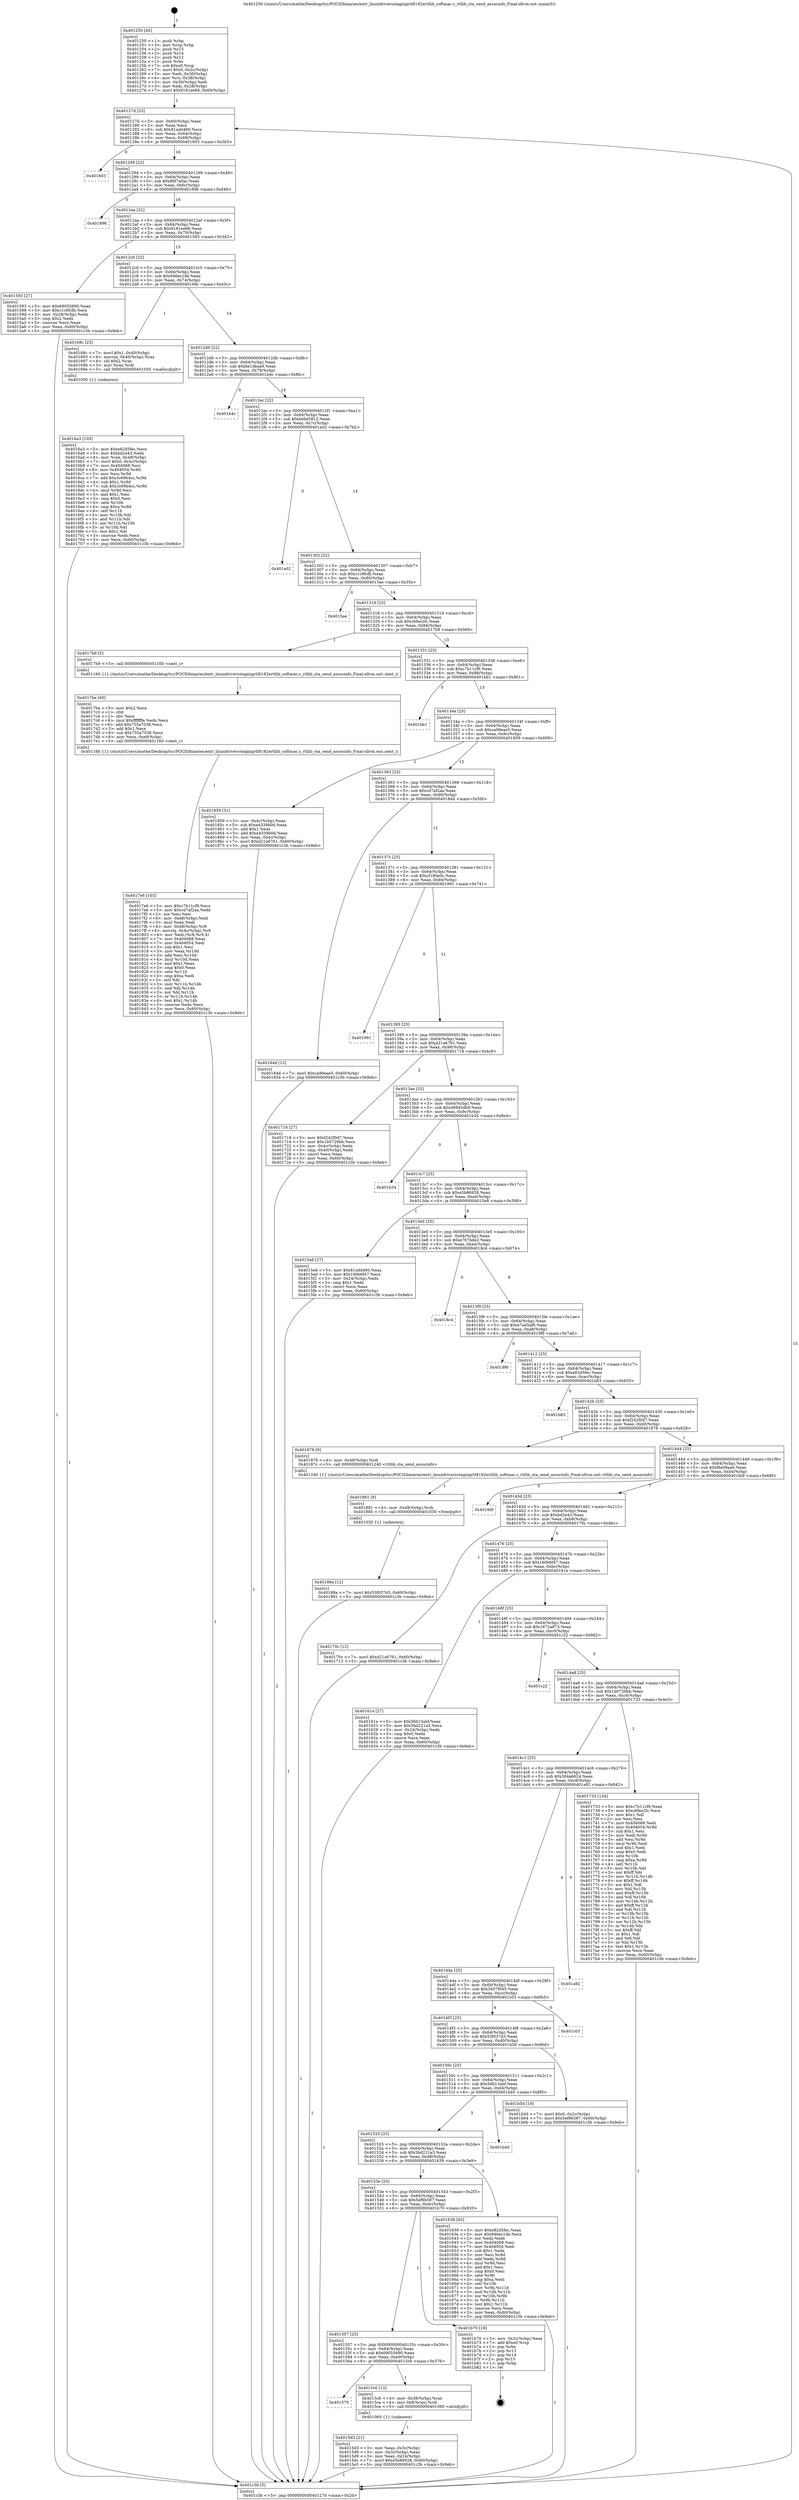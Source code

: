digraph "0x401250" {
  label = "0x401250 (/mnt/c/Users/mathe/Desktop/tcc/POCII/binaries/extr_linuxdriversstagingrtl8192ertllib_softmac.c_rtllib_sta_send_associnfo_Final-ollvm.out::main(0))"
  labelloc = "t"
  node[shape=record]

  Entry [label="",width=0.3,height=0.3,shape=circle,fillcolor=black,style=filled]
  "0x40127d" [label="{
     0x40127d [23]\l
     | [instrs]\l
     &nbsp;&nbsp;0x40127d \<+3\>: mov -0x60(%rbp),%eax\l
     &nbsp;&nbsp;0x401280 \<+2\>: mov %eax,%ecx\l
     &nbsp;&nbsp;0x401282 \<+6\>: sub $0x81add460,%ecx\l
     &nbsp;&nbsp;0x401288 \<+3\>: mov %eax,-0x64(%rbp)\l
     &nbsp;&nbsp;0x40128b \<+3\>: mov %ecx,-0x68(%rbp)\l
     &nbsp;&nbsp;0x40128e \<+6\>: je 0000000000401603 \<main+0x3b3\>\l
  }"]
  "0x401603" [label="{
     0x401603\l
  }", style=dashed]
  "0x401294" [label="{
     0x401294 [22]\l
     | [instrs]\l
     &nbsp;&nbsp;0x401294 \<+5\>: jmp 0000000000401299 \<main+0x49\>\l
     &nbsp;&nbsp;0x401299 \<+3\>: mov -0x64(%rbp),%eax\l
     &nbsp;&nbsp;0x40129c \<+5\>: sub $0x8fd7a0ac,%eax\l
     &nbsp;&nbsp;0x4012a1 \<+3\>: mov %eax,-0x6c(%rbp)\l
     &nbsp;&nbsp;0x4012a4 \<+6\>: je 0000000000401896 \<main+0x646\>\l
  }"]
  Exit [label="",width=0.3,height=0.3,shape=circle,fillcolor=black,style=filled,peripheries=2]
  "0x401896" [label="{
     0x401896\l
  }", style=dashed]
  "0x4012aa" [label="{
     0x4012aa [22]\l
     | [instrs]\l
     &nbsp;&nbsp;0x4012aa \<+5\>: jmp 00000000004012af \<main+0x5f\>\l
     &nbsp;&nbsp;0x4012af \<+3\>: mov -0x64(%rbp),%eax\l
     &nbsp;&nbsp;0x4012b2 \<+5\>: sub $0x9181ee68,%eax\l
     &nbsp;&nbsp;0x4012b7 \<+3\>: mov %eax,-0x70(%rbp)\l
     &nbsp;&nbsp;0x4012ba \<+6\>: je 0000000000401593 \<main+0x343\>\l
  }"]
  "0x40188a" [label="{
     0x40188a [12]\l
     | [instrs]\l
     &nbsp;&nbsp;0x40188a \<+7\>: movl $0x53f037d3,-0x60(%rbp)\l
     &nbsp;&nbsp;0x401891 \<+5\>: jmp 0000000000401c3b \<main+0x9eb\>\l
  }"]
  "0x401593" [label="{
     0x401593 [27]\l
     | [instrs]\l
     &nbsp;&nbsp;0x401593 \<+5\>: mov $0x69055690,%eax\l
     &nbsp;&nbsp;0x401598 \<+5\>: mov $0xc1c9fcfb,%ecx\l
     &nbsp;&nbsp;0x40159d \<+3\>: mov -0x28(%rbp),%edx\l
     &nbsp;&nbsp;0x4015a0 \<+3\>: cmp $0x2,%edx\l
     &nbsp;&nbsp;0x4015a3 \<+3\>: cmovne %ecx,%eax\l
     &nbsp;&nbsp;0x4015a6 \<+3\>: mov %eax,-0x60(%rbp)\l
     &nbsp;&nbsp;0x4015a9 \<+5\>: jmp 0000000000401c3b \<main+0x9eb\>\l
  }"]
  "0x4012c0" [label="{
     0x4012c0 [22]\l
     | [instrs]\l
     &nbsp;&nbsp;0x4012c0 \<+5\>: jmp 00000000004012c5 \<main+0x75\>\l
     &nbsp;&nbsp;0x4012c5 \<+3\>: mov -0x64(%rbp),%eax\l
     &nbsp;&nbsp;0x4012c8 \<+5\>: sub $0x946ec1de,%eax\l
     &nbsp;&nbsp;0x4012cd \<+3\>: mov %eax,-0x74(%rbp)\l
     &nbsp;&nbsp;0x4012d0 \<+6\>: je 000000000040168c \<main+0x43c\>\l
  }"]
  "0x401c3b" [label="{
     0x401c3b [5]\l
     | [instrs]\l
     &nbsp;&nbsp;0x401c3b \<+5\>: jmp 000000000040127d \<main+0x2d\>\l
  }"]
  "0x401250" [label="{
     0x401250 [45]\l
     | [instrs]\l
     &nbsp;&nbsp;0x401250 \<+1\>: push %rbp\l
     &nbsp;&nbsp;0x401251 \<+3\>: mov %rsp,%rbp\l
     &nbsp;&nbsp;0x401254 \<+2\>: push %r15\l
     &nbsp;&nbsp;0x401256 \<+2\>: push %r14\l
     &nbsp;&nbsp;0x401258 \<+2\>: push %r12\l
     &nbsp;&nbsp;0x40125a \<+1\>: push %rbx\l
     &nbsp;&nbsp;0x40125b \<+7\>: sub $0xe0,%rsp\l
     &nbsp;&nbsp;0x401262 \<+7\>: movl $0x0,-0x2c(%rbp)\l
     &nbsp;&nbsp;0x401269 \<+3\>: mov %edi,-0x30(%rbp)\l
     &nbsp;&nbsp;0x40126c \<+4\>: mov %rsi,-0x38(%rbp)\l
     &nbsp;&nbsp;0x401270 \<+3\>: mov -0x30(%rbp),%edi\l
     &nbsp;&nbsp;0x401273 \<+3\>: mov %edi,-0x28(%rbp)\l
     &nbsp;&nbsp;0x401276 \<+7\>: movl $0x9181ee68,-0x60(%rbp)\l
  }"]
  "0x401881" [label="{
     0x401881 [9]\l
     | [instrs]\l
     &nbsp;&nbsp;0x401881 \<+4\>: mov -0x48(%rbp),%rdi\l
     &nbsp;&nbsp;0x401885 \<+5\>: call 0000000000401030 \<free@plt\>\l
     | [calls]\l
     &nbsp;&nbsp;0x401030 \{1\} (unknown)\l
  }"]
  "0x40168c" [label="{
     0x40168c [23]\l
     | [instrs]\l
     &nbsp;&nbsp;0x40168c \<+7\>: movl $0x1,-0x40(%rbp)\l
     &nbsp;&nbsp;0x401693 \<+4\>: movslq -0x40(%rbp),%rax\l
     &nbsp;&nbsp;0x401697 \<+4\>: shl $0x2,%rax\l
     &nbsp;&nbsp;0x40169b \<+3\>: mov %rax,%rdi\l
     &nbsp;&nbsp;0x40169e \<+5\>: call 0000000000401050 \<malloc@plt\>\l
     | [calls]\l
     &nbsp;&nbsp;0x401050 \{1\} (unknown)\l
  }"]
  "0x4012d6" [label="{
     0x4012d6 [22]\l
     | [instrs]\l
     &nbsp;&nbsp;0x4012d6 \<+5\>: jmp 00000000004012db \<main+0x8b\>\l
     &nbsp;&nbsp;0x4012db \<+3\>: mov -0x64(%rbp),%eax\l
     &nbsp;&nbsp;0x4012de \<+5\>: sub $0xbe1dbaa9,%eax\l
     &nbsp;&nbsp;0x4012e3 \<+3\>: mov %eax,-0x78(%rbp)\l
     &nbsp;&nbsp;0x4012e6 \<+6\>: je 0000000000401b4c \<main+0x8fc\>\l
  }"]
  "0x4017e6" [label="{
     0x4017e6 [103]\l
     | [instrs]\l
     &nbsp;&nbsp;0x4017e6 \<+5\>: mov $0xc7b11cf9,%ecx\l
     &nbsp;&nbsp;0x4017eb \<+5\>: mov $0xcd7af2aa,%edx\l
     &nbsp;&nbsp;0x4017f0 \<+2\>: xor %esi,%esi\l
     &nbsp;&nbsp;0x4017f2 \<+6\>: mov -0xe8(%rbp),%edi\l
     &nbsp;&nbsp;0x4017f8 \<+3\>: imul %eax,%edi\l
     &nbsp;&nbsp;0x4017fb \<+4\>: mov -0x48(%rbp),%r8\l
     &nbsp;&nbsp;0x4017ff \<+4\>: movslq -0x4c(%rbp),%r9\l
     &nbsp;&nbsp;0x401803 \<+4\>: mov %edi,(%r8,%r9,4)\l
     &nbsp;&nbsp;0x401807 \<+7\>: mov 0x404068,%eax\l
     &nbsp;&nbsp;0x40180e \<+7\>: mov 0x404054,%edi\l
     &nbsp;&nbsp;0x401815 \<+3\>: sub $0x1,%esi\l
     &nbsp;&nbsp;0x401818 \<+3\>: mov %eax,%r10d\l
     &nbsp;&nbsp;0x40181b \<+3\>: add %esi,%r10d\l
     &nbsp;&nbsp;0x40181e \<+4\>: imul %r10d,%eax\l
     &nbsp;&nbsp;0x401822 \<+3\>: and $0x1,%eax\l
     &nbsp;&nbsp;0x401825 \<+3\>: cmp $0x0,%eax\l
     &nbsp;&nbsp;0x401828 \<+4\>: sete %r11b\l
     &nbsp;&nbsp;0x40182c \<+3\>: cmp $0xa,%edi\l
     &nbsp;&nbsp;0x40182f \<+3\>: setl %bl\l
     &nbsp;&nbsp;0x401832 \<+3\>: mov %r11b,%r14b\l
     &nbsp;&nbsp;0x401835 \<+3\>: and %bl,%r14b\l
     &nbsp;&nbsp;0x401838 \<+3\>: xor %bl,%r11b\l
     &nbsp;&nbsp;0x40183b \<+3\>: or %r11b,%r14b\l
     &nbsp;&nbsp;0x40183e \<+4\>: test $0x1,%r14b\l
     &nbsp;&nbsp;0x401842 \<+3\>: cmovne %edx,%ecx\l
     &nbsp;&nbsp;0x401845 \<+3\>: mov %ecx,-0x60(%rbp)\l
     &nbsp;&nbsp;0x401848 \<+5\>: jmp 0000000000401c3b \<main+0x9eb\>\l
  }"]
  "0x401b4c" [label="{
     0x401b4c\l
  }", style=dashed]
  "0x4012ec" [label="{
     0x4012ec [22]\l
     | [instrs]\l
     &nbsp;&nbsp;0x4012ec \<+5\>: jmp 00000000004012f1 \<main+0xa1\>\l
     &nbsp;&nbsp;0x4012f1 \<+3\>: mov -0x64(%rbp),%eax\l
     &nbsp;&nbsp;0x4012f4 \<+5\>: sub $0xbebd5812,%eax\l
     &nbsp;&nbsp;0x4012f9 \<+3\>: mov %eax,-0x7c(%rbp)\l
     &nbsp;&nbsp;0x4012fc \<+6\>: je 0000000000401a02 \<main+0x7b2\>\l
  }"]
  "0x4017be" [label="{
     0x4017be [40]\l
     | [instrs]\l
     &nbsp;&nbsp;0x4017be \<+5\>: mov $0x2,%ecx\l
     &nbsp;&nbsp;0x4017c3 \<+1\>: cltd\l
     &nbsp;&nbsp;0x4017c4 \<+2\>: idiv %ecx\l
     &nbsp;&nbsp;0x4017c6 \<+6\>: imul $0xfffffffe,%edx,%ecx\l
     &nbsp;&nbsp;0x4017cc \<+6\>: add $0x755a7038,%ecx\l
     &nbsp;&nbsp;0x4017d2 \<+3\>: add $0x1,%ecx\l
     &nbsp;&nbsp;0x4017d5 \<+6\>: sub $0x755a7038,%ecx\l
     &nbsp;&nbsp;0x4017db \<+6\>: mov %ecx,-0xe8(%rbp)\l
     &nbsp;&nbsp;0x4017e1 \<+5\>: call 0000000000401160 \<next_i\>\l
     | [calls]\l
     &nbsp;&nbsp;0x401160 \{1\} (/mnt/c/Users/mathe/Desktop/tcc/POCII/binaries/extr_linuxdriversstagingrtl8192ertllib_softmac.c_rtllib_sta_send_associnfo_Final-ollvm.out::next_i)\l
  }"]
  "0x401a02" [label="{
     0x401a02\l
  }", style=dashed]
  "0x401302" [label="{
     0x401302 [22]\l
     | [instrs]\l
     &nbsp;&nbsp;0x401302 \<+5\>: jmp 0000000000401307 \<main+0xb7\>\l
     &nbsp;&nbsp;0x401307 \<+3\>: mov -0x64(%rbp),%eax\l
     &nbsp;&nbsp;0x40130a \<+5\>: sub $0xc1c9fcfb,%eax\l
     &nbsp;&nbsp;0x40130f \<+3\>: mov %eax,-0x80(%rbp)\l
     &nbsp;&nbsp;0x401312 \<+6\>: je 00000000004015ae \<main+0x35e\>\l
  }"]
  "0x4016a3" [label="{
     0x4016a3 [105]\l
     | [instrs]\l
     &nbsp;&nbsp;0x4016a3 \<+5\>: mov $0xe82d5fec,%ecx\l
     &nbsp;&nbsp;0x4016a8 \<+5\>: mov $0xbd2e43,%edx\l
     &nbsp;&nbsp;0x4016ad \<+4\>: mov %rax,-0x48(%rbp)\l
     &nbsp;&nbsp;0x4016b1 \<+7\>: movl $0x0,-0x4c(%rbp)\l
     &nbsp;&nbsp;0x4016b8 \<+7\>: mov 0x404068,%esi\l
     &nbsp;&nbsp;0x4016bf \<+8\>: mov 0x404054,%r8d\l
     &nbsp;&nbsp;0x4016c7 \<+3\>: mov %esi,%r9d\l
     &nbsp;&nbsp;0x4016ca \<+7\>: add $0x3c69b4cc,%r9d\l
     &nbsp;&nbsp;0x4016d1 \<+4\>: sub $0x1,%r9d\l
     &nbsp;&nbsp;0x4016d5 \<+7\>: sub $0x3c69b4cc,%r9d\l
     &nbsp;&nbsp;0x4016dc \<+4\>: imul %r9d,%esi\l
     &nbsp;&nbsp;0x4016e0 \<+3\>: and $0x1,%esi\l
     &nbsp;&nbsp;0x4016e3 \<+3\>: cmp $0x0,%esi\l
     &nbsp;&nbsp;0x4016e6 \<+4\>: sete %r10b\l
     &nbsp;&nbsp;0x4016ea \<+4\>: cmp $0xa,%r8d\l
     &nbsp;&nbsp;0x4016ee \<+4\>: setl %r11b\l
     &nbsp;&nbsp;0x4016f2 \<+3\>: mov %r10b,%bl\l
     &nbsp;&nbsp;0x4016f5 \<+3\>: and %r11b,%bl\l
     &nbsp;&nbsp;0x4016f8 \<+3\>: xor %r11b,%r10b\l
     &nbsp;&nbsp;0x4016fb \<+3\>: or %r10b,%bl\l
     &nbsp;&nbsp;0x4016fe \<+3\>: test $0x1,%bl\l
     &nbsp;&nbsp;0x401701 \<+3\>: cmovne %edx,%ecx\l
     &nbsp;&nbsp;0x401704 \<+3\>: mov %ecx,-0x60(%rbp)\l
     &nbsp;&nbsp;0x401707 \<+5\>: jmp 0000000000401c3b \<main+0x9eb\>\l
  }"]
  "0x4015ae" [label="{
     0x4015ae\l
  }", style=dashed]
  "0x401318" [label="{
     0x401318 [25]\l
     | [instrs]\l
     &nbsp;&nbsp;0x401318 \<+5\>: jmp 000000000040131d \<main+0xcd\>\l
     &nbsp;&nbsp;0x40131d \<+3\>: mov -0x64(%rbp),%eax\l
     &nbsp;&nbsp;0x401320 \<+5\>: sub $0xc6fee2fc,%eax\l
     &nbsp;&nbsp;0x401325 \<+6\>: mov %eax,-0x84(%rbp)\l
     &nbsp;&nbsp;0x40132b \<+6\>: je 00000000004017b9 \<main+0x569\>\l
  }"]
  "0x4015d3" [label="{
     0x4015d3 [21]\l
     | [instrs]\l
     &nbsp;&nbsp;0x4015d3 \<+3\>: mov %eax,-0x3c(%rbp)\l
     &nbsp;&nbsp;0x4015d6 \<+3\>: mov -0x3c(%rbp),%eax\l
     &nbsp;&nbsp;0x4015d9 \<+3\>: mov %eax,-0x24(%rbp)\l
     &nbsp;&nbsp;0x4015dc \<+7\>: movl $0xe5b86928,-0x60(%rbp)\l
     &nbsp;&nbsp;0x4015e3 \<+5\>: jmp 0000000000401c3b \<main+0x9eb\>\l
  }"]
  "0x4017b9" [label="{
     0x4017b9 [5]\l
     | [instrs]\l
     &nbsp;&nbsp;0x4017b9 \<+5\>: call 0000000000401160 \<next_i\>\l
     | [calls]\l
     &nbsp;&nbsp;0x401160 \{1\} (/mnt/c/Users/mathe/Desktop/tcc/POCII/binaries/extr_linuxdriversstagingrtl8192ertllib_softmac.c_rtllib_sta_send_associnfo_Final-ollvm.out::next_i)\l
  }"]
  "0x401331" [label="{
     0x401331 [25]\l
     | [instrs]\l
     &nbsp;&nbsp;0x401331 \<+5\>: jmp 0000000000401336 \<main+0xe6\>\l
     &nbsp;&nbsp;0x401336 \<+3\>: mov -0x64(%rbp),%eax\l
     &nbsp;&nbsp;0x401339 \<+5\>: sub $0xc7b11cf9,%eax\l
     &nbsp;&nbsp;0x40133e \<+6\>: mov %eax,-0x88(%rbp)\l
     &nbsp;&nbsp;0x401344 \<+6\>: je 0000000000401bb1 \<main+0x961\>\l
  }"]
  "0x401570" [label="{
     0x401570\l
  }", style=dashed]
  "0x401bb1" [label="{
     0x401bb1\l
  }", style=dashed]
  "0x40134a" [label="{
     0x40134a [25]\l
     | [instrs]\l
     &nbsp;&nbsp;0x40134a \<+5\>: jmp 000000000040134f \<main+0xff\>\l
     &nbsp;&nbsp;0x40134f \<+3\>: mov -0x64(%rbp),%eax\l
     &nbsp;&nbsp;0x401352 \<+5\>: sub $0xca99eae5,%eax\l
     &nbsp;&nbsp;0x401357 \<+6\>: mov %eax,-0x8c(%rbp)\l
     &nbsp;&nbsp;0x40135d \<+6\>: je 0000000000401859 \<main+0x609\>\l
  }"]
  "0x4015c6" [label="{
     0x4015c6 [13]\l
     | [instrs]\l
     &nbsp;&nbsp;0x4015c6 \<+4\>: mov -0x38(%rbp),%rax\l
     &nbsp;&nbsp;0x4015ca \<+4\>: mov 0x8(%rax),%rdi\l
     &nbsp;&nbsp;0x4015ce \<+5\>: call 0000000000401060 \<atoi@plt\>\l
     | [calls]\l
     &nbsp;&nbsp;0x401060 \{1\} (unknown)\l
  }"]
  "0x401859" [label="{
     0x401859 [31]\l
     | [instrs]\l
     &nbsp;&nbsp;0x401859 \<+3\>: mov -0x4c(%rbp),%eax\l
     &nbsp;&nbsp;0x40185c \<+5\>: sub $0xe4339b0d,%eax\l
     &nbsp;&nbsp;0x401861 \<+3\>: add $0x1,%eax\l
     &nbsp;&nbsp;0x401864 \<+5\>: add $0xe4339b0d,%eax\l
     &nbsp;&nbsp;0x401869 \<+3\>: mov %eax,-0x4c(%rbp)\l
     &nbsp;&nbsp;0x40186c \<+7\>: movl $0xd21a6761,-0x60(%rbp)\l
     &nbsp;&nbsp;0x401873 \<+5\>: jmp 0000000000401c3b \<main+0x9eb\>\l
  }"]
  "0x401363" [label="{
     0x401363 [25]\l
     | [instrs]\l
     &nbsp;&nbsp;0x401363 \<+5\>: jmp 0000000000401368 \<main+0x118\>\l
     &nbsp;&nbsp;0x401368 \<+3\>: mov -0x64(%rbp),%eax\l
     &nbsp;&nbsp;0x40136b \<+5\>: sub $0xcd7af2aa,%eax\l
     &nbsp;&nbsp;0x401370 \<+6\>: mov %eax,-0x90(%rbp)\l
     &nbsp;&nbsp;0x401376 \<+6\>: je 000000000040184d \<main+0x5fd\>\l
  }"]
  "0x401557" [label="{
     0x401557 [25]\l
     | [instrs]\l
     &nbsp;&nbsp;0x401557 \<+5\>: jmp 000000000040155c \<main+0x30c\>\l
     &nbsp;&nbsp;0x40155c \<+3\>: mov -0x64(%rbp),%eax\l
     &nbsp;&nbsp;0x40155f \<+5\>: sub $0x69055690,%eax\l
     &nbsp;&nbsp;0x401564 \<+6\>: mov %eax,-0xe0(%rbp)\l
     &nbsp;&nbsp;0x40156a \<+6\>: je 00000000004015c6 \<main+0x376\>\l
  }"]
  "0x40184d" [label="{
     0x40184d [12]\l
     | [instrs]\l
     &nbsp;&nbsp;0x40184d \<+7\>: movl $0xca99eae5,-0x60(%rbp)\l
     &nbsp;&nbsp;0x401854 \<+5\>: jmp 0000000000401c3b \<main+0x9eb\>\l
  }"]
  "0x40137c" [label="{
     0x40137c [25]\l
     | [instrs]\l
     &nbsp;&nbsp;0x40137c \<+5\>: jmp 0000000000401381 \<main+0x131\>\l
     &nbsp;&nbsp;0x401381 \<+3\>: mov -0x64(%rbp),%eax\l
     &nbsp;&nbsp;0x401384 \<+5\>: sub $0xcf180e0c,%eax\l
     &nbsp;&nbsp;0x401389 \<+6\>: mov %eax,-0x94(%rbp)\l
     &nbsp;&nbsp;0x40138f \<+6\>: je 0000000000401991 \<main+0x741\>\l
  }"]
  "0x401b70" [label="{
     0x401b70 [19]\l
     | [instrs]\l
     &nbsp;&nbsp;0x401b70 \<+3\>: mov -0x2c(%rbp),%eax\l
     &nbsp;&nbsp;0x401b73 \<+7\>: add $0xe0,%rsp\l
     &nbsp;&nbsp;0x401b7a \<+1\>: pop %rbx\l
     &nbsp;&nbsp;0x401b7b \<+2\>: pop %r12\l
     &nbsp;&nbsp;0x401b7d \<+2\>: pop %r14\l
     &nbsp;&nbsp;0x401b7f \<+2\>: pop %r15\l
     &nbsp;&nbsp;0x401b81 \<+1\>: pop %rbp\l
     &nbsp;&nbsp;0x401b82 \<+1\>: ret\l
  }"]
  "0x401991" [label="{
     0x401991\l
  }", style=dashed]
  "0x401395" [label="{
     0x401395 [25]\l
     | [instrs]\l
     &nbsp;&nbsp;0x401395 \<+5\>: jmp 000000000040139a \<main+0x14a\>\l
     &nbsp;&nbsp;0x40139a \<+3\>: mov -0x64(%rbp),%eax\l
     &nbsp;&nbsp;0x40139d \<+5\>: sub $0xd21a6761,%eax\l
     &nbsp;&nbsp;0x4013a2 \<+6\>: mov %eax,-0x98(%rbp)\l
     &nbsp;&nbsp;0x4013a8 \<+6\>: je 0000000000401718 \<main+0x4c8\>\l
  }"]
  "0x40153e" [label="{
     0x40153e [25]\l
     | [instrs]\l
     &nbsp;&nbsp;0x40153e \<+5\>: jmp 0000000000401543 \<main+0x2f3\>\l
     &nbsp;&nbsp;0x401543 \<+3\>: mov -0x64(%rbp),%eax\l
     &nbsp;&nbsp;0x401546 \<+5\>: sub $0x5ef9b587,%eax\l
     &nbsp;&nbsp;0x40154b \<+6\>: mov %eax,-0xdc(%rbp)\l
     &nbsp;&nbsp;0x401551 \<+6\>: je 0000000000401b70 \<main+0x920\>\l
  }"]
  "0x401718" [label="{
     0x401718 [27]\l
     | [instrs]\l
     &nbsp;&nbsp;0x401718 \<+5\>: mov $0xf242f0d7,%eax\l
     &nbsp;&nbsp;0x40171d \<+5\>: mov $0x1b0729bb,%ecx\l
     &nbsp;&nbsp;0x401722 \<+3\>: mov -0x4c(%rbp),%edx\l
     &nbsp;&nbsp;0x401725 \<+3\>: cmp -0x40(%rbp),%edx\l
     &nbsp;&nbsp;0x401728 \<+3\>: cmovl %ecx,%eax\l
     &nbsp;&nbsp;0x40172b \<+3\>: mov %eax,-0x60(%rbp)\l
     &nbsp;&nbsp;0x40172e \<+5\>: jmp 0000000000401c3b \<main+0x9eb\>\l
  }"]
  "0x4013ae" [label="{
     0x4013ae [25]\l
     | [instrs]\l
     &nbsp;&nbsp;0x4013ae \<+5\>: jmp 00000000004013b3 \<main+0x163\>\l
     &nbsp;&nbsp;0x4013b3 \<+3\>: mov -0x64(%rbp),%eax\l
     &nbsp;&nbsp;0x4013b6 \<+5\>: sub $0xd8945db9,%eax\l
     &nbsp;&nbsp;0x4013bb \<+6\>: mov %eax,-0x9c(%rbp)\l
     &nbsp;&nbsp;0x4013c1 \<+6\>: je 0000000000401b34 \<main+0x8e4\>\l
  }"]
  "0x401639" [label="{
     0x401639 [83]\l
     | [instrs]\l
     &nbsp;&nbsp;0x401639 \<+5\>: mov $0xe82d5fec,%eax\l
     &nbsp;&nbsp;0x40163e \<+5\>: mov $0x946ec1de,%ecx\l
     &nbsp;&nbsp;0x401643 \<+2\>: xor %edx,%edx\l
     &nbsp;&nbsp;0x401645 \<+7\>: mov 0x404068,%esi\l
     &nbsp;&nbsp;0x40164c \<+7\>: mov 0x404054,%edi\l
     &nbsp;&nbsp;0x401653 \<+3\>: sub $0x1,%edx\l
     &nbsp;&nbsp;0x401656 \<+3\>: mov %esi,%r8d\l
     &nbsp;&nbsp;0x401659 \<+3\>: add %edx,%r8d\l
     &nbsp;&nbsp;0x40165c \<+4\>: imul %r8d,%esi\l
     &nbsp;&nbsp;0x401660 \<+3\>: and $0x1,%esi\l
     &nbsp;&nbsp;0x401663 \<+3\>: cmp $0x0,%esi\l
     &nbsp;&nbsp;0x401666 \<+4\>: sete %r9b\l
     &nbsp;&nbsp;0x40166a \<+3\>: cmp $0xa,%edi\l
     &nbsp;&nbsp;0x40166d \<+4\>: setl %r10b\l
     &nbsp;&nbsp;0x401671 \<+3\>: mov %r9b,%r11b\l
     &nbsp;&nbsp;0x401674 \<+3\>: and %r10b,%r11b\l
     &nbsp;&nbsp;0x401677 \<+3\>: xor %r10b,%r9b\l
     &nbsp;&nbsp;0x40167a \<+3\>: or %r9b,%r11b\l
     &nbsp;&nbsp;0x40167d \<+4\>: test $0x1,%r11b\l
     &nbsp;&nbsp;0x401681 \<+3\>: cmovne %ecx,%eax\l
     &nbsp;&nbsp;0x401684 \<+3\>: mov %eax,-0x60(%rbp)\l
     &nbsp;&nbsp;0x401687 \<+5\>: jmp 0000000000401c3b \<main+0x9eb\>\l
  }"]
  "0x401b34" [label="{
     0x401b34\l
  }", style=dashed]
  "0x4013c7" [label="{
     0x4013c7 [25]\l
     | [instrs]\l
     &nbsp;&nbsp;0x4013c7 \<+5\>: jmp 00000000004013cc \<main+0x17c\>\l
     &nbsp;&nbsp;0x4013cc \<+3\>: mov -0x64(%rbp),%eax\l
     &nbsp;&nbsp;0x4013cf \<+5\>: sub $0xe5b86928,%eax\l
     &nbsp;&nbsp;0x4013d4 \<+6\>: mov %eax,-0xa0(%rbp)\l
     &nbsp;&nbsp;0x4013da \<+6\>: je 00000000004015e8 \<main+0x398\>\l
  }"]
  "0x401525" [label="{
     0x401525 [25]\l
     | [instrs]\l
     &nbsp;&nbsp;0x401525 \<+5\>: jmp 000000000040152a \<main+0x2da\>\l
     &nbsp;&nbsp;0x40152a \<+3\>: mov -0x64(%rbp),%eax\l
     &nbsp;&nbsp;0x40152d \<+5\>: sub $0x5bd221a3,%eax\l
     &nbsp;&nbsp;0x401532 \<+6\>: mov %eax,-0xd8(%rbp)\l
     &nbsp;&nbsp;0x401538 \<+6\>: je 0000000000401639 \<main+0x3e9\>\l
  }"]
  "0x4015e8" [label="{
     0x4015e8 [27]\l
     | [instrs]\l
     &nbsp;&nbsp;0x4015e8 \<+5\>: mov $0x81add460,%eax\l
     &nbsp;&nbsp;0x4015ed \<+5\>: mov $0x160b6f47,%ecx\l
     &nbsp;&nbsp;0x4015f2 \<+3\>: mov -0x24(%rbp),%edx\l
     &nbsp;&nbsp;0x4015f5 \<+3\>: cmp $0x1,%edx\l
     &nbsp;&nbsp;0x4015f8 \<+3\>: cmovl %ecx,%eax\l
     &nbsp;&nbsp;0x4015fb \<+3\>: mov %eax,-0x60(%rbp)\l
     &nbsp;&nbsp;0x4015fe \<+5\>: jmp 0000000000401c3b \<main+0x9eb\>\l
  }"]
  "0x4013e0" [label="{
     0x4013e0 [25]\l
     | [instrs]\l
     &nbsp;&nbsp;0x4013e0 \<+5\>: jmp 00000000004013e5 \<main+0x195\>\l
     &nbsp;&nbsp;0x4013e5 \<+3\>: mov -0x64(%rbp),%eax\l
     &nbsp;&nbsp;0x4013e8 \<+5\>: sub $0xe767bde2,%eax\l
     &nbsp;&nbsp;0x4013ed \<+6\>: mov %eax,-0xa4(%rbp)\l
     &nbsp;&nbsp;0x4013f3 \<+6\>: je 00000000004018c4 \<main+0x674\>\l
  }"]
  "0x401b40" [label="{
     0x401b40\l
  }", style=dashed]
  "0x4018c4" [label="{
     0x4018c4\l
  }", style=dashed]
  "0x4013f9" [label="{
     0x4013f9 [25]\l
     | [instrs]\l
     &nbsp;&nbsp;0x4013f9 \<+5\>: jmp 00000000004013fe \<main+0x1ae\>\l
     &nbsp;&nbsp;0x4013fe \<+3\>: mov -0x64(%rbp),%eax\l
     &nbsp;&nbsp;0x401401 \<+5\>: sub $0xe7ad5af6,%eax\l
     &nbsp;&nbsp;0x401406 \<+6\>: mov %eax,-0xa8(%rbp)\l
     &nbsp;&nbsp;0x40140c \<+6\>: je 00000000004019f6 \<main+0x7a6\>\l
  }"]
  "0x40150c" [label="{
     0x40150c [25]\l
     | [instrs]\l
     &nbsp;&nbsp;0x40150c \<+5\>: jmp 0000000000401511 \<main+0x2c1\>\l
     &nbsp;&nbsp;0x401511 \<+3\>: mov -0x64(%rbp),%eax\l
     &nbsp;&nbsp;0x401514 \<+5\>: sub $0x56b13abf,%eax\l
     &nbsp;&nbsp;0x401519 \<+6\>: mov %eax,-0xd4(%rbp)\l
     &nbsp;&nbsp;0x40151f \<+6\>: je 0000000000401b40 \<main+0x8f0\>\l
  }"]
  "0x4019f6" [label="{
     0x4019f6\l
  }", style=dashed]
  "0x401412" [label="{
     0x401412 [25]\l
     | [instrs]\l
     &nbsp;&nbsp;0x401412 \<+5\>: jmp 0000000000401417 \<main+0x1c7\>\l
     &nbsp;&nbsp;0x401417 \<+3\>: mov -0x64(%rbp),%eax\l
     &nbsp;&nbsp;0x40141a \<+5\>: sub $0xe82d5fec,%eax\l
     &nbsp;&nbsp;0x40141f \<+6\>: mov %eax,-0xac(%rbp)\l
     &nbsp;&nbsp;0x401425 \<+6\>: je 0000000000401b83 \<main+0x933\>\l
  }"]
  "0x401b5d" [label="{
     0x401b5d [19]\l
     | [instrs]\l
     &nbsp;&nbsp;0x401b5d \<+7\>: movl $0x0,-0x2c(%rbp)\l
     &nbsp;&nbsp;0x401b64 \<+7\>: movl $0x5ef9b587,-0x60(%rbp)\l
     &nbsp;&nbsp;0x401b6b \<+5\>: jmp 0000000000401c3b \<main+0x9eb\>\l
  }"]
  "0x401b83" [label="{
     0x401b83\l
  }", style=dashed]
  "0x40142b" [label="{
     0x40142b [25]\l
     | [instrs]\l
     &nbsp;&nbsp;0x40142b \<+5\>: jmp 0000000000401430 \<main+0x1e0\>\l
     &nbsp;&nbsp;0x401430 \<+3\>: mov -0x64(%rbp),%eax\l
     &nbsp;&nbsp;0x401433 \<+5\>: sub $0xf242f0d7,%eax\l
     &nbsp;&nbsp;0x401438 \<+6\>: mov %eax,-0xb0(%rbp)\l
     &nbsp;&nbsp;0x40143e \<+6\>: je 0000000000401878 \<main+0x628\>\l
  }"]
  "0x4014f3" [label="{
     0x4014f3 [25]\l
     | [instrs]\l
     &nbsp;&nbsp;0x4014f3 \<+5\>: jmp 00000000004014f8 \<main+0x2a8\>\l
     &nbsp;&nbsp;0x4014f8 \<+3\>: mov -0x64(%rbp),%eax\l
     &nbsp;&nbsp;0x4014fb \<+5\>: sub $0x53f037d3,%eax\l
     &nbsp;&nbsp;0x401500 \<+6\>: mov %eax,-0xd0(%rbp)\l
     &nbsp;&nbsp;0x401506 \<+6\>: je 0000000000401b5d \<main+0x90d\>\l
  }"]
  "0x401878" [label="{
     0x401878 [9]\l
     | [instrs]\l
     &nbsp;&nbsp;0x401878 \<+4\>: mov -0x48(%rbp),%rdi\l
     &nbsp;&nbsp;0x40187c \<+5\>: call 0000000000401240 \<rtllib_sta_send_associnfo\>\l
     | [calls]\l
     &nbsp;&nbsp;0x401240 \{1\} (/mnt/c/Users/mathe/Desktop/tcc/POCII/binaries/extr_linuxdriversstagingrtl8192ertllib_softmac.c_rtllib_sta_send_associnfo_Final-ollvm.out::rtllib_sta_send_associnfo)\l
  }"]
  "0x401444" [label="{
     0x401444 [25]\l
     | [instrs]\l
     &nbsp;&nbsp;0x401444 \<+5\>: jmp 0000000000401449 \<main+0x1f9\>\l
     &nbsp;&nbsp;0x401449 \<+3\>: mov -0x64(%rbp),%eax\l
     &nbsp;&nbsp;0x40144c \<+5\>: sub $0xf8a09aa0,%eax\l
     &nbsp;&nbsp;0x401451 \<+6\>: mov %eax,-0xb4(%rbp)\l
     &nbsp;&nbsp;0x401457 \<+6\>: je 00000000004018df \<main+0x68f\>\l
  }"]
  "0x401c03" [label="{
     0x401c03\l
  }", style=dashed]
  "0x4018df" [label="{
     0x4018df\l
  }", style=dashed]
  "0x40145d" [label="{
     0x40145d [25]\l
     | [instrs]\l
     &nbsp;&nbsp;0x40145d \<+5\>: jmp 0000000000401462 \<main+0x212\>\l
     &nbsp;&nbsp;0x401462 \<+3\>: mov -0x64(%rbp),%eax\l
     &nbsp;&nbsp;0x401465 \<+5\>: sub $0xbd2e43,%eax\l
     &nbsp;&nbsp;0x40146a \<+6\>: mov %eax,-0xb8(%rbp)\l
     &nbsp;&nbsp;0x401470 \<+6\>: je 000000000040170c \<main+0x4bc\>\l
  }"]
  "0x4014da" [label="{
     0x4014da [25]\l
     | [instrs]\l
     &nbsp;&nbsp;0x4014da \<+5\>: jmp 00000000004014df \<main+0x28f\>\l
     &nbsp;&nbsp;0x4014df \<+3\>: mov -0x64(%rbp),%eax\l
     &nbsp;&nbsp;0x4014e2 \<+5\>: sub $0x3407f045,%eax\l
     &nbsp;&nbsp;0x4014e7 \<+6\>: mov %eax,-0xcc(%rbp)\l
     &nbsp;&nbsp;0x4014ed \<+6\>: je 0000000000401c03 \<main+0x9b3\>\l
  }"]
  "0x40170c" [label="{
     0x40170c [12]\l
     | [instrs]\l
     &nbsp;&nbsp;0x40170c \<+7\>: movl $0xd21a6761,-0x60(%rbp)\l
     &nbsp;&nbsp;0x401713 \<+5\>: jmp 0000000000401c3b \<main+0x9eb\>\l
  }"]
  "0x401476" [label="{
     0x401476 [25]\l
     | [instrs]\l
     &nbsp;&nbsp;0x401476 \<+5\>: jmp 000000000040147b \<main+0x22b\>\l
     &nbsp;&nbsp;0x40147b \<+3\>: mov -0x64(%rbp),%eax\l
     &nbsp;&nbsp;0x40147e \<+5\>: sub $0x160b6f47,%eax\l
     &nbsp;&nbsp;0x401483 \<+6\>: mov %eax,-0xbc(%rbp)\l
     &nbsp;&nbsp;0x401489 \<+6\>: je 000000000040161e \<main+0x3ce\>\l
  }"]
  "0x401a92" [label="{
     0x401a92\l
  }", style=dashed]
  "0x40161e" [label="{
     0x40161e [27]\l
     | [instrs]\l
     &nbsp;&nbsp;0x40161e \<+5\>: mov $0x56b13abf,%eax\l
     &nbsp;&nbsp;0x401623 \<+5\>: mov $0x5bd221a3,%ecx\l
     &nbsp;&nbsp;0x401628 \<+3\>: mov -0x24(%rbp),%edx\l
     &nbsp;&nbsp;0x40162b \<+3\>: cmp $0x0,%edx\l
     &nbsp;&nbsp;0x40162e \<+3\>: cmove %ecx,%eax\l
     &nbsp;&nbsp;0x401631 \<+3\>: mov %eax,-0x60(%rbp)\l
     &nbsp;&nbsp;0x401634 \<+5\>: jmp 0000000000401c3b \<main+0x9eb\>\l
  }"]
  "0x40148f" [label="{
     0x40148f [25]\l
     | [instrs]\l
     &nbsp;&nbsp;0x40148f \<+5\>: jmp 0000000000401494 \<main+0x244\>\l
     &nbsp;&nbsp;0x401494 \<+3\>: mov -0x64(%rbp),%eax\l
     &nbsp;&nbsp;0x401497 \<+5\>: sub $0x1672a873,%eax\l
     &nbsp;&nbsp;0x40149c \<+6\>: mov %eax,-0xc0(%rbp)\l
     &nbsp;&nbsp;0x4014a2 \<+6\>: je 0000000000401c22 \<main+0x9d2\>\l
  }"]
  "0x4014c1" [label="{
     0x4014c1 [25]\l
     | [instrs]\l
     &nbsp;&nbsp;0x4014c1 \<+5\>: jmp 00000000004014c6 \<main+0x276\>\l
     &nbsp;&nbsp;0x4014c6 \<+3\>: mov -0x64(%rbp),%eax\l
     &nbsp;&nbsp;0x4014c9 \<+5\>: sub $0x304a6624,%eax\l
     &nbsp;&nbsp;0x4014ce \<+6\>: mov %eax,-0xc8(%rbp)\l
     &nbsp;&nbsp;0x4014d4 \<+6\>: je 0000000000401a92 \<main+0x842\>\l
  }"]
  "0x401c22" [label="{
     0x401c22\l
  }", style=dashed]
  "0x4014a8" [label="{
     0x4014a8 [25]\l
     | [instrs]\l
     &nbsp;&nbsp;0x4014a8 \<+5\>: jmp 00000000004014ad \<main+0x25d\>\l
     &nbsp;&nbsp;0x4014ad \<+3\>: mov -0x64(%rbp),%eax\l
     &nbsp;&nbsp;0x4014b0 \<+5\>: sub $0x1b0729bb,%eax\l
     &nbsp;&nbsp;0x4014b5 \<+6\>: mov %eax,-0xc4(%rbp)\l
     &nbsp;&nbsp;0x4014bb \<+6\>: je 0000000000401733 \<main+0x4e3\>\l
  }"]
  "0x401733" [label="{
     0x401733 [134]\l
     | [instrs]\l
     &nbsp;&nbsp;0x401733 \<+5\>: mov $0xc7b11cf9,%eax\l
     &nbsp;&nbsp;0x401738 \<+5\>: mov $0xc6fee2fc,%ecx\l
     &nbsp;&nbsp;0x40173d \<+2\>: mov $0x1,%dl\l
     &nbsp;&nbsp;0x40173f \<+2\>: xor %esi,%esi\l
     &nbsp;&nbsp;0x401741 \<+7\>: mov 0x404068,%edi\l
     &nbsp;&nbsp;0x401748 \<+8\>: mov 0x404054,%r8d\l
     &nbsp;&nbsp;0x401750 \<+3\>: sub $0x1,%esi\l
     &nbsp;&nbsp;0x401753 \<+3\>: mov %edi,%r9d\l
     &nbsp;&nbsp;0x401756 \<+3\>: add %esi,%r9d\l
     &nbsp;&nbsp;0x401759 \<+4\>: imul %r9d,%edi\l
     &nbsp;&nbsp;0x40175d \<+3\>: and $0x1,%edi\l
     &nbsp;&nbsp;0x401760 \<+3\>: cmp $0x0,%edi\l
     &nbsp;&nbsp;0x401763 \<+4\>: sete %r10b\l
     &nbsp;&nbsp;0x401767 \<+4\>: cmp $0xa,%r8d\l
     &nbsp;&nbsp;0x40176b \<+4\>: setl %r11b\l
     &nbsp;&nbsp;0x40176f \<+3\>: mov %r10b,%bl\l
     &nbsp;&nbsp;0x401772 \<+3\>: xor $0xff,%bl\l
     &nbsp;&nbsp;0x401775 \<+3\>: mov %r11b,%r14b\l
     &nbsp;&nbsp;0x401778 \<+4\>: xor $0xff,%r14b\l
     &nbsp;&nbsp;0x40177c \<+3\>: xor $0x1,%dl\l
     &nbsp;&nbsp;0x40177f \<+3\>: mov %bl,%r15b\l
     &nbsp;&nbsp;0x401782 \<+4\>: and $0xff,%r15b\l
     &nbsp;&nbsp;0x401786 \<+3\>: and %dl,%r10b\l
     &nbsp;&nbsp;0x401789 \<+3\>: mov %r14b,%r12b\l
     &nbsp;&nbsp;0x40178c \<+4\>: and $0xff,%r12b\l
     &nbsp;&nbsp;0x401790 \<+3\>: and %dl,%r11b\l
     &nbsp;&nbsp;0x401793 \<+3\>: or %r10b,%r15b\l
     &nbsp;&nbsp;0x401796 \<+3\>: or %r11b,%r12b\l
     &nbsp;&nbsp;0x401799 \<+3\>: xor %r12b,%r15b\l
     &nbsp;&nbsp;0x40179c \<+3\>: or %r14b,%bl\l
     &nbsp;&nbsp;0x40179f \<+3\>: xor $0xff,%bl\l
     &nbsp;&nbsp;0x4017a2 \<+3\>: or $0x1,%dl\l
     &nbsp;&nbsp;0x4017a5 \<+2\>: and %dl,%bl\l
     &nbsp;&nbsp;0x4017a7 \<+3\>: or %bl,%r15b\l
     &nbsp;&nbsp;0x4017aa \<+4\>: test $0x1,%r15b\l
     &nbsp;&nbsp;0x4017ae \<+3\>: cmovne %ecx,%eax\l
     &nbsp;&nbsp;0x4017b1 \<+3\>: mov %eax,-0x60(%rbp)\l
     &nbsp;&nbsp;0x4017b4 \<+5\>: jmp 0000000000401c3b \<main+0x9eb\>\l
  }"]
  Entry -> "0x401250" [label=" 1"]
  "0x40127d" -> "0x401603" [label=" 0"]
  "0x40127d" -> "0x401294" [label=" 16"]
  "0x401b70" -> Exit [label=" 1"]
  "0x401294" -> "0x401896" [label=" 0"]
  "0x401294" -> "0x4012aa" [label=" 16"]
  "0x401b5d" -> "0x401c3b" [label=" 1"]
  "0x4012aa" -> "0x401593" [label=" 1"]
  "0x4012aa" -> "0x4012c0" [label=" 15"]
  "0x401593" -> "0x401c3b" [label=" 1"]
  "0x401250" -> "0x40127d" [label=" 1"]
  "0x401c3b" -> "0x40127d" [label=" 15"]
  "0x40188a" -> "0x401c3b" [label=" 1"]
  "0x4012c0" -> "0x40168c" [label=" 1"]
  "0x4012c0" -> "0x4012d6" [label=" 14"]
  "0x401881" -> "0x40188a" [label=" 1"]
  "0x4012d6" -> "0x401b4c" [label=" 0"]
  "0x4012d6" -> "0x4012ec" [label=" 14"]
  "0x401878" -> "0x401881" [label=" 1"]
  "0x4012ec" -> "0x401a02" [label=" 0"]
  "0x4012ec" -> "0x401302" [label=" 14"]
  "0x401859" -> "0x401c3b" [label=" 1"]
  "0x401302" -> "0x4015ae" [label=" 0"]
  "0x401302" -> "0x401318" [label=" 14"]
  "0x40184d" -> "0x401c3b" [label=" 1"]
  "0x401318" -> "0x4017b9" [label=" 1"]
  "0x401318" -> "0x401331" [label=" 13"]
  "0x4017e6" -> "0x401c3b" [label=" 1"]
  "0x401331" -> "0x401bb1" [label=" 0"]
  "0x401331" -> "0x40134a" [label=" 13"]
  "0x4017be" -> "0x4017e6" [label=" 1"]
  "0x40134a" -> "0x401859" [label=" 1"]
  "0x40134a" -> "0x401363" [label=" 12"]
  "0x4017b9" -> "0x4017be" [label=" 1"]
  "0x401363" -> "0x40184d" [label=" 1"]
  "0x401363" -> "0x40137c" [label=" 11"]
  "0x401718" -> "0x401c3b" [label=" 2"]
  "0x40137c" -> "0x401991" [label=" 0"]
  "0x40137c" -> "0x401395" [label=" 11"]
  "0x40170c" -> "0x401c3b" [label=" 1"]
  "0x401395" -> "0x401718" [label=" 2"]
  "0x401395" -> "0x4013ae" [label=" 9"]
  "0x40168c" -> "0x4016a3" [label=" 1"]
  "0x4013ae" -> "0x401b34" [label=" 0"]
  "0x4013ae" -> "0x4013c7" [label=" 9"]
  "0x401639" -> "0x401c3b" [label=" 1"]
  "0x4013c7" -> "0x4015e8" [label=" 1"]
  "0x4013c7" -> "0x4013e0" [label=" 8"]
  "0x4015e8" -> "0x401c3b" [label=" 1"]
  "0x4013e0" -> "0x4018c4" [label=" 0"]
  "0x4013e0" -> "0x4013f9" [label=" 8"]
  "0x4015d3" -> "0x401c3b" [label=" 1"]
  "0x4013f9" -> "0x4019f6" [label=" 0"]
  "0x4013f9" -> "0x401412" [label=" 8"]
  "0x401557" -> "0x401570" [label=" 0"]
  "0x401412" -> "0x401b83" [label=" 0"]
  "0x401412" -> "0x40142b" [label=" 8"]
  "0x401557" -> "0x4015c6" [label=" 1"]
  "0x40142b" -> "0x401878" [label=" 1"]
  "0x40142b" -> "0x401444" [label=" 7"]
  "0x40153e" -> "0x401557" [label=" 1"]
  "0x401444" -> "0x4018df" [label=" 0"]
  "0x401444" -> "0x40145d" [label=" 7"]
  "0x40153e" -> "0x401b70" [label=" 1"]
  "0x40145d" -> "0x40170c" [label=" 1"]
  "0x40145d" -> "0x401476" [label=" 6"]
  "0x401525" -> "0x40153e" [label=" 2"]
  "0x401476" -> "0x40161e" [label=" 1"]
  "0x401476" -> "0x40148f" [label=" 5"]
  "0x401525" -> "0x401639" [label=" 1"]
  "0x40148f" -> "0x401c22" [label=" 0"]
  "0x40148f" -> "0x4014a8" [label=" 5"]
  "0x40150c" -> "0x401525" [label=" 3"]
  "0x4014a8" -> "0x401733" [label=" 1"]
  "0x4014a8" -> "0x4014c1" [label=" 4"]
  "0x40161e" -> "0x401c3b" [label=" 1"]
  "0x4014c1" -> "0x401a92" [label=" 0"]
  "0x4014c1" -> "0x4014da" [label=" 4"]
  "0x4016a3" -> "0x401c3b" [label=" 1"]
  "0x4014da" -> "0x401c03" [label=" 0"]
  "0x4014da" -> "0x4014f3" [label=" 4"]
  "0x401733" -> "0x401c3b" [label=" 1"]
  "0x4014f3" -> "0x401b5d" [label=" 1"]
  "0x4014f3" -> "0x40150c" [label=" 3"]
  "0x4015c6" -> "0x4015d3" [label=" 1"]
  "0x40150c" -> "0x401b40" [label=" 0"]
}
